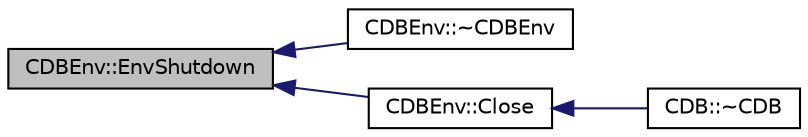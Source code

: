 digraph "CDBEnv::EnvShutdown"
{
  edge [fontname="Helvetica",fontsize="10",labelfontname="Helvetica",labelfontsize="10"];
  node [fontname="Helvetica",fontsize="10",shape=record];
  rankdir="LR";
  Node38 [label="CDBEnv::EnvShutdown",height=0.2,width=0.4,color="black", fillcolor="grey75", style="filled", fontcolor="black"];
  Node38 -> Node39 [dir="back",color="midnightblue",fontsize="10",style="solid",fontname="Helvetica"];
  Node39 [label="CDBEnv::~CDBEnv",height=0.2,width=0.4,color="black", fillcolor="white", style="filled",URL="$d5/dd2/class_c_d_b_env.html#a217f5a20e4fc0790e495f9fa78ee8708"];
  Node38 -> Node40 [dir="back",color="midnightblue",fontsize="10",style="solid",fontname="Helvetica"];
  Node40 [label="CDBEnv::Close",height=0.2,width=0.4,color="black", fillcolor="white", style="filled",URL="$d5/dd2/class_c_d_b_env.html#a0bf3b64c05bf0d7f0a7dbaa9a072c0bc"];
  Node40 -> Node41 [dir="back",color="midnightblue",fontsize="10",style="solid",fontname="Helvetica"];
  Node41 [label="CDB::~CDB",height=0.2,width=0.4,color="black", fillcolor="white", style="filled",URL="$d1/d2e/class_c_d_b.html#af4f5b02f07e4c381c17c926bc6853bf7"];
}
